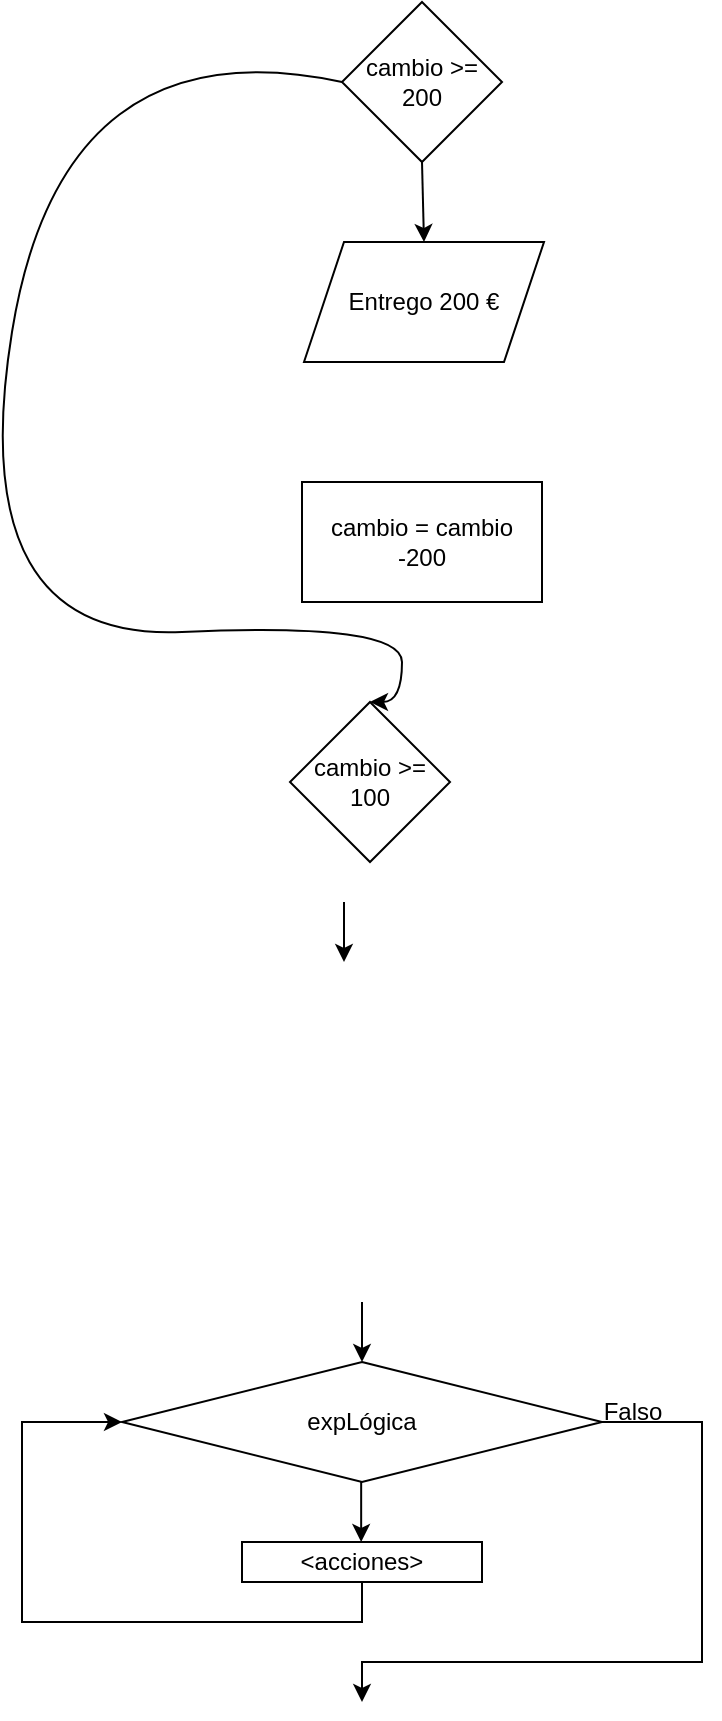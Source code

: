 <mxfile version="20.3.3" type="github">
  <diagram id="dV5AvFHwJiYVH1rTCUHf" name="Página-1">
    <mxGraphModel dx="492" dy="525" grid="1" gridSize="10" guides="1" tooltips="1" connect="1" arrows="1" fold="1" page="1" pageScale="1" pageWidth="827" pageHeight="1169" math="0" shadow="0">
      <root>
        <mxCell id="0" />
        <mxCell id="1" parent="0" />
        <mxCell id="HclYsy6iczqrfvcCUk_A-1" value="cambio &amp;gt;= 200" style="rhombus;whiteSpace=wrap;html=1;" vertex="1" parent="1">
          <mxGeometry x="360" y="190" width="80" height="80" as="geometry" />
        </mxCell>
        <mxCell id="HclYsy6iczqrfvcCUk_A-2" value="Entrego 200 €" style="shape=parallelogram;perimeter=parallelogramPerimeter;whiteSpace=wrap;html=1;fixedSize=1;" vertex="1" parent="1">
          <mxGeometry x="341" y="310" width="120" height="60" as="geometry" />
        </mxCell>
        <mxCell id="HclYsy6iczqrfvcCUk_A-3" value="cambio = cambio -200" style="rounded=0;whiteSpace=wrap;html=1;" vertex="1" parent="1">
          <mxGeometry x="340" y="430" width="120" height="60" as="geometry" />
        </mxCell>
        <mxCell id="HclYsy6iczqrfvcCUk_A-4" value="" style="endArrow=classic;html=1;rounded=0;exitX=0.5;exitY=1;exitDx=0;exitDy=0;entryX=0.5;entryY=0;entryDx=0;entryDy=0;" edge="1" parent="1" source="HclYsy6iczqrfvcCUk_A-1" target="HclYsy6iczqrfvcCUk_A-2">
          <mxGeometry width="50" height="50" relative="1" as="geometry">
            <mxPoint x="390" y="300" as="sourcePoint" />
            <mxPoint x="440" y="250" as="targetPoint" />
          </mxGeometry>
        </mxCell>
        <mxCell id="HclYsy6iczqrfvcCUk_A-5" value="" style="curved=1;endArrow=classic;html=1;rounded=0;exitX=0;exitY=0.5;exitDx=0;exitDy=0;entryX=0.5;entryY=0;entryDx=0;entryDy=0;" edge="1" parent="1" source="HclYsy6iczqrfvcCUk_A-1" target="HclYsy6iczqrfvcCUk_A-6">
          <mxGeometry width="50" height="50" relative="1" as="geometry">
            <mxPoint x="390" y="500" as="sourcePoint" />
            <mxPoint x="400" y="570" as="targetPoint" />
            <Array as="points">
              <mxPoint x="220" y="200" />
              <mxPoint x="170" y="510" />
              <mxPoint x="390" y="500" />
              <mxPoint x="390" y="540" />
            </Array>
          </mxGeometry>
        </mxCell>
        <mxCell id="HclYsy6iczqrfvcCUk_A-6" value="cambio &amp;gt;= 100" style="rhombus;whiteSpace=wrap;html=1;" vertex="1" parent="1">
          <mxGeometry x="334" y="540" width="80" height="80" as="geometry" />
        </mxCell>
        <mxCell id="HclYsy6iczqrfvcCUk_A-42" value="" style="endArrow=classic;html=1;rounded=0;" edge="1" parent="1">
          <mxGeometry width="50" height="50" relative="1" as="geometry">
            <mxPoint x="361" y="640" as="sourcePoint" />
            <mxPoint x="361" y="670" as="targetPoint" />
          </mxGeometry>
        </mxCell>
        <mxCell id="HclYsy6iczqrfvcCUk_A-72" value="" style="endArrow=classic;html=1;rounded=0;" edge="1" parent="1">
          <mxGeometry width="50" height="50" relative="1" as="geometry">
            <mxPoint x="370" y="840" as="sourcePoint" />
            <mxPoint x="370" y="870" as="targetPoint" />
          </mxGeometry>
        </mxCell>
        <mxCell id="HclYsy6iczqrfvcCUk_A-84" style="edgeStyle=orthogonalEdgeStyle;rounded=0;orthogonalLoop=1;jettySize=auto;html=1;exitX=1;exitY=0.5;exitDx=0;exitDy=0;" edge="1" parent="1" source="HclYsy6iczqrfvcCUk_A-73">
          <mxGeometry relative="1" as="geometry">
            <mxPoint x="370" y="1040" as="targetPoint" />
            <Array as="points">
              <mxPoint x="540" y="900" />
              <mxPoint x="540" y="1020" />
              <mxPoint x="370" y="1020" />
            </Array>
          </mxGeometry>
        </mxCell>
        <mxCell id="HclYsy6iczqrfvcCUk_A-73" value="expLógica" style="rhombus;whiteSpace=wrap;html=1;" vertex="1" parent="1">
          <mxGeometry x="250.0" y="870" width="240" height="60" as="geometry" />
        </mxCell>
        <mxCell id="HclYsy6iczqrfvcCUk_A-83" style="edgeStyle=orthogonalEdgeStyle;rounded=0;orthogonalLoop=1;jettySize=auto;html=1;exitX=0.5;exitY=1;exitDx=0;exitDy=0;entryX=0;entryY=0.5;entryDx=0;entryDy=0;" edge="1" parent="1" source="HclYsy6iczqrfvcCUk_A-74" target="HclYsy6iczqrfvcCUk_A-73">
          <mxGeometry relative="1" as="geometry">
            <Array as="points">
              <mxPoint x="370" y="1000" />
              <mxPoint x="200" y="1000" />
              <mxPoint x="200" y="900" />
            </Array>
          </mxGeometry>
        </mxCell>
        <mxCell id="HclYsy6iczqrfvcCUk_A-74" value="&amp;lt;acciones&amp;gt;" style="rounded=0;whiteSpace=wrap;html=1;" vertex="1" parent="1">
          <mxGeometry x="310.0" y="960" width="120" height="20" as="geometry" />
        </mxCell>
        <mxCell id="HclYsy6iczqrfvcCUk_A-79" value="Falso" style="text;html=1;resizable=0;autosize=1;align=center;verticalAlign=middle;points=[];fillColor=none;strokeColor=none;rounded=0;" vertex="1" parent="1">
          <mxGeometry x="480.0" y="880" width="50" height="30" as="geometry" />
        </mxCell>
        <mxCell id="HclYsy6iczqrfvcCUk_A-81" value="" style="endArrow=classic;html=1;rounded=0;" edge="1" parent="1">
          <mxGeometry width="50" height="50" relative="1" as="geometry">
            <mxPoint x="369.58" y="930" as="sourcePoint" />
            <mxPoint x="369.58" y="960" as="targetPoint" />
          </mxGeometry>
        </mxCell>
      </root>
    </mxGraphModel>
  </diagram>
</mxfile>
